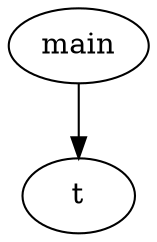 digraph CallGraph {
    node4047182816 [label="t"];
    node4047187184 [label="main"];
    node4047187184 -> node4047182816;
}
